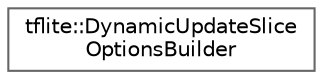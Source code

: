 digraph "Graphical Class Hierarchy"
{
 // LATEX_PDF_SIZE
  bgcolor="transparent";
  edge [fontname=Helvetica,fontsize=10,labelfontname=Helvetica,labelfontsize=10];
  node [fontname=Helvetica,fontsize=10,shape=box,height=0.2,width=0.4];
  rankdir="LR";
  Node0 [id="Node000000",label="tflite::DynamicUpdateSlice\lOptionsBuilder",height=0.2,width=0.4,color="grey40", fillcolor="white", style="filled",URL="$structtflite_1_1_dynamic_update_slice_options_builder.html",tooltip=" "];
}
